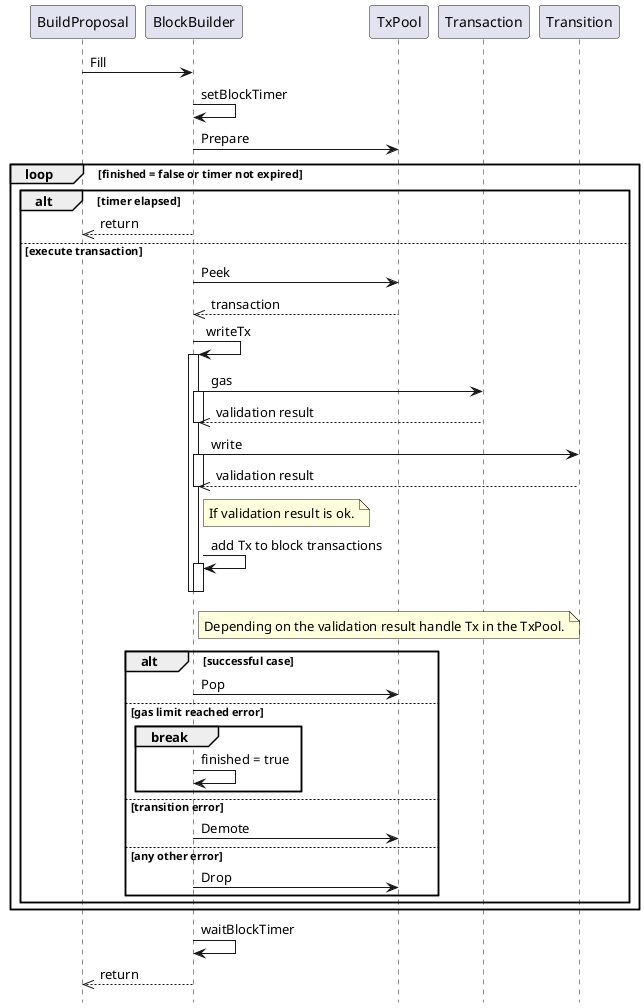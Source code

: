 @startuml
hide footbox

BuildProposal -> BlockBuilder: Fill

BlockBuilder -> BlockBuilder: setBlockTimer 
BlockBuilder -> TxPool: Prepare

    loop finished = false or timer not expired
        
        alt timer elapsed
            BuildProposal <<-- BlockBuilder: return
        else execute transaction

            BlockBuilder -> TxPool: Peek
            BlockBuilder <<-- TxPool: transaction

            BlockBuilder -> BlockBuilder: writeTx
            activate BlockBuilder
            BlockBuilder -> Transaction: gas
            activate BlockBuilder
            BlockBuilder <<-- Transaction: validation result
            deactivate BlockBuilder
            BlockBuilder -> Transition: write
            activate BlockBuilder
            BlockBuilder <<-- Transition: validation result
            deactivate BlockBuilder
            note right of BlockBuilder
                If validation result is ok.
            end note
            BlockBuilder -> BlockBuilder: add Tx to block transactions
            
            activate BlockBuilder
            
            deactivate BlockBuilder
            deactivate BlockBuilder
            note right of BlockBuilder
                Depending on the validation result handle Tx in the TxPool.
            end note
            alt successful case
                BlockBuilder -> TxPool: Pop
            else gas limit reached error
                break
                    BlockBuilder -> BlockBuilder : finished = true
                end
            else transition error
                BlockBuilder -> TxPool: Demote
            else any other error
                BlockBuilder -> TxPool: Drop
            end 
        end 
    end
BlockBuilder -> BlockBuilder: waitBlockTimer 
BuildProposal <<-- BlockBuilder: return
@enduml
